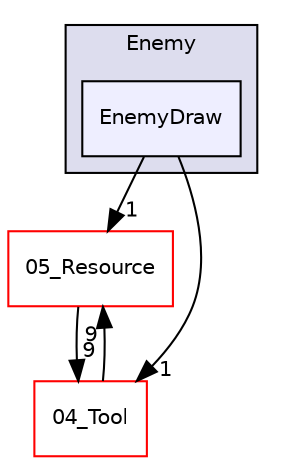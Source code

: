 digraph "C:/HAL/PG関係/03_作成プログラム/03_HAL授業/就職作品/Project/source/03_Object/3D/Enemy/EnemyDraw" {
  compound=true
  node [ fontsize="10", fontname="Helvetica"];
  edge [ labelfontsize="10", labelfontname="Helvetica"];
  subgraph clusterdir_16a2e82dc842b34d2540912c9a40711d {
    graph [ bgcolor="#ddddee", pencolor="black", label="Enemy" fontname="Helvetica", fontsize="10", URL="dir_16a2e82dc842b34d2540912c9a40711d.html"]
  dir_8b44a4dc3b7f1cd34c10f83998312e8c [shape=box, label="EnemyDraw", style="filled", fillcolor="#eeeeff", pencolor="black", URL="dir_8b44a4dc3b7f1cd34c10f83998312e8c.html"];
  }
  dir_6e58c436369e4a795ef16d3c489c4702 [shape=box label="05_Resource" fillcolor="white" style="filled" color="red" URL="dir_6e58c436369e4a795ef16d3c489c4702.html"];
  dir_48bb4aacea20c6a8378e1408d864b090 [shape=box label="04_Tool" fillcolor="white" style="filled" color="red" URL="dir_48bb4aacea20c6a8378e1408d864b090.html"];
  dir_6e58c436369e4a795ef16d3c489c4702->dir_48bb4aacea20c6a8378e1408d864b090 [headlabel="9", labeldistance=1.5 headhref="dir_000158_000080.html"];
  dir_48bb4aacea20c6a8378e1408d864b090->dir_6e58c436369e4a795ef16d3c489c4702 [headlabel="9", labeldistance=1.5 headhref="dir_000080_000158.html"];
  dir_8b44a4dc3b7f1cd34c10f83998312e8c->dir_6e58c436369e4a795ef16d3c489c4702 [headlabel="1", labeldistance=1.5 headhref="dir_000057_000158.html"];
  dir_8b44a4dc3b7f1cd34c10f83998312e8c->dir_48bb4aacea20c6a8378e1408d864b090 [headlabel="1", labeldistance=1.5 headhref="dir_000057_000080.html"];
}
